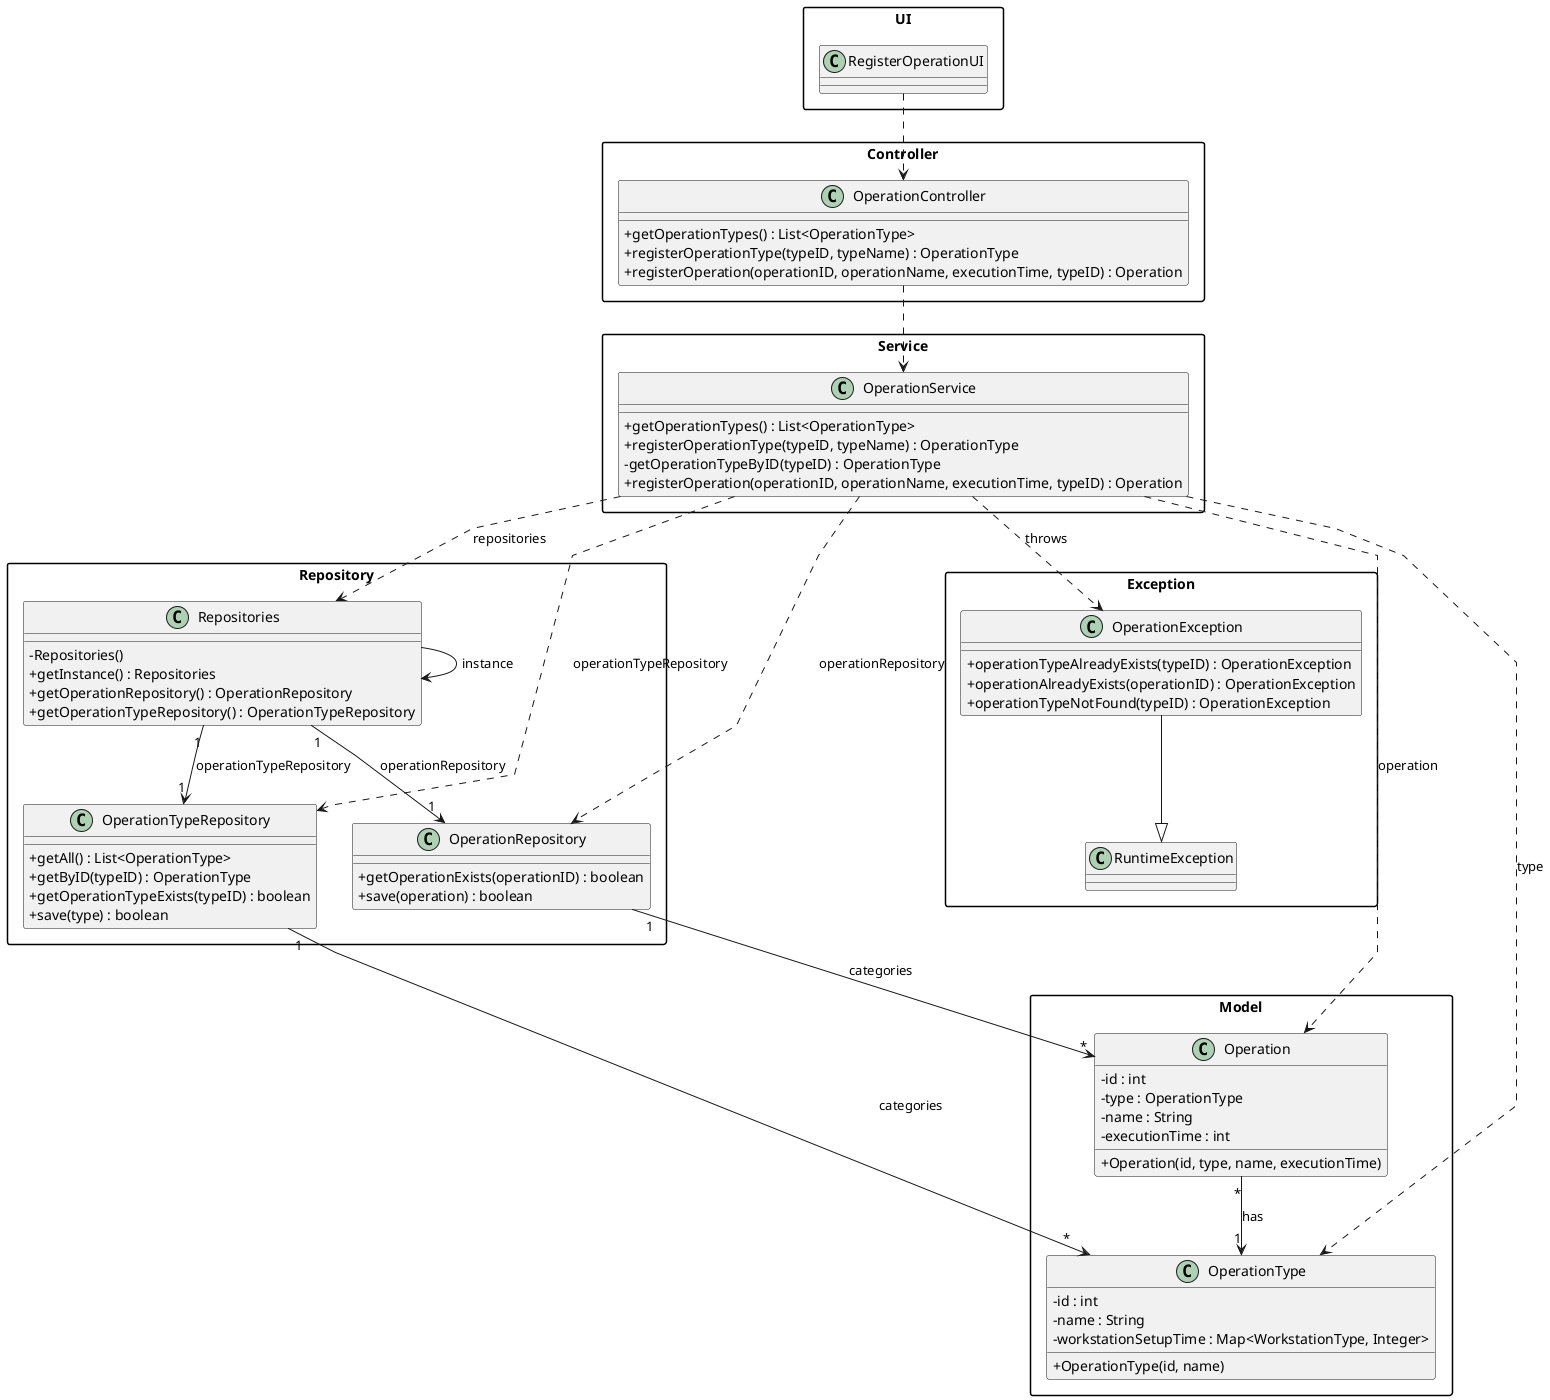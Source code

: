 @startuml
skinparam packageStyle rectangle
skinparam shadowing false
skinparam linetype polyline
skinparam classAttributeIconSize 0

package "UI" {
    class RegisterOperationUI {
    }
}

package "Controller" {
    class OperationController {
        +getOperationTypes() : List<OperationType>
        +registerOperationType(typeID, typeName) : OperationType
        +registerOperation(operationID, operationName, executionTime, typeID) : Operation
    }
}

package "Service" {
    class OperationService {
        +getOperationTypes() : List<OperationType>
        +registerOperationType(typeID, typeName) : OperationType
        -getOperationTypeByID(typeID) : OperationType
        +registerOperation(operationID, operationName, executionTime, typeID) : Operation
    }
}

package "Repository" {
    class Repositories {
        -Repositories()
        +getInstance() : Repositories
        +getOperationRepository() : OperationRepository
        +getOperationTypeRepository() : OperationTypeRepository
    }

    class OperationTypeRepository {
        +getAll() : List<OperationType>
        +getByID(typeID) : OperationType
        +getOperationTypeExists(typeID) : boolean
        +save(type) : boolean
    }

    class OperationRepository {
        +getOperationExists(operationID) : boolean
        +save(operation) : boolean
    }
}

package "Model" {
    class Operation {
        -id : int
        -type : OperationType
        -name : String
        -executionTime : int
        +Operation(id, type, name, executionTime)
    }

    class OperationType {
        -id : int
        -name : String
        -workstationSetupTime : Map<WorkstationType, Integer>
        +OperationType(id, name)
    }
}

package "Exception" {
    class OperationException {
        +operationTypeAlreadyExists(typeID) : OperationException
        +operationAlreadyExists(operationID) : OperationException
        +operationTypeNotFound(typeID) : OperationException
    }

    class RuntimeException
}

RegisterOperationUI ..> OperationController
OperationController ..> OperationService
OperationService ..> Repositories : repositories
OperationService ..> OperationRepository : operationRepository
OperationService ..> OperationTypeRepository : operationTypeRepository
OperationService ..> Operation : operation
OperationService ..> OperationType : type
Repositories --> Repositories : instance
Repositories "1" --> "1" OperationRepository : operationRepository
Repositories "1" --> "1" OperationTypeRepository : operationTypeRepository
OperationRepository "1" --> "*" Operation : categories
OperationTypeRepository "1" --> "*" OperationType : categories
Operation "*" --> "1" OperationType : has
OperationService ..> OperationException : throws
OperationException --|> RuntimeException

@enduml
